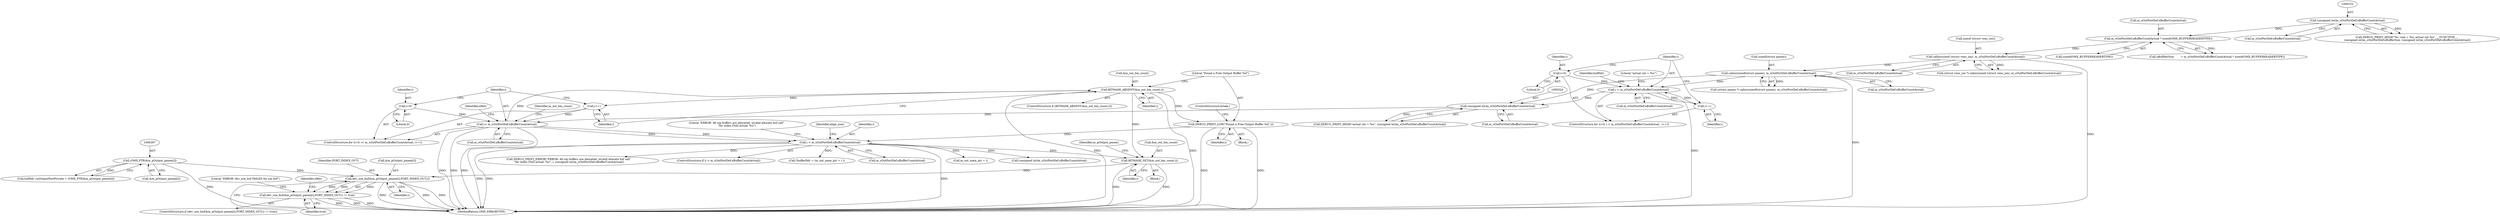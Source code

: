 digraph "0_Android_7558d03e6498e970b761aa44fff6b2c659202d95_0@array" {
"1000594" [label="(Call,dev_use_buf(&m_pOutput_pmem[i],PORT_INDEX_OUT,i))"];
"1000266" [label="(Call,(OMX_PTR)&m_pOutput_pmem[i])"];
"1000588" [label="(Call,BITMASK_SET(&m_out_bm_count,i))"];
"1000341" [label="(Call,BITMASK_ABSENT(&m_out_bm_count,i))"];
"1000332" [label="(Call,i< m_sOutPortDef.nBufferCountActual)"];
"1000337" [label="(Call,i++)"];
"1000329" [label="(Call,i=0)"];
"1000323" [label="(Call,(unsigned int)m_sOutPortDef.nBufferCountActual)"];
"1000221" [label="(Call,i < m_sOutPortDef.nBufferCountActual)"];
"1000226" [label="(Call,i++)"];
"1000218" [label="(Call,i=0)"];
"1000194" [label="(Call,calloc(sizeof(struct pmem), m_sOutPortDef.nBufferCountActual))"];
"1000175" [label="(Call,calloc(sizeof (struct venc_ion), m_sOutPortDef.nBufferCountActual))"];
"1000158" [label="(Call,m_sOutPortDef.nBufferCountActual * sizeof(OMX_BUFFERHEADERTYPE))"];
"1000151" [label="(Call,(unsigned int)m_sOutPortDef.nBufferCountActual)"];
"1000356" [label="(Call,i < m_sOutPortDef.nBufferCountActual)"];
"1000346" [label="(Call,DEBUG_PRINT_LOW(\"Found a Free Output Buffer %d\",i))"];
"1000593" [label="(Call,dev_use_buf(&m_pOutput_pmem[i],PORT_INDEX_OUT,i) != true)"];
"1000337" [label="(Call,i++)"];
"1000334" [label="(Call,m_sOutPortDef.nBufferCountActual)"];
"1000175" [label="(Call,calloc(sizeof (struct venc_ion), m_sOutPortDef.nBufferCountActual))"];
"1000226" [label="(Call,i++)"];
"1000609" [label="(Call,DEBUG_PRINT_ERROR(\"ERROR: All o/p buffers are allocated, invalid allocate buf call\"\n \"for index [%d] actual: %u\", i, (unsigned int)m_sOutPortDef.nBufferCountActual))"];
"1000344" [label="(Identifier,i)"];
"1000321" [label="(Call,DEBUG_PRINT_HIGH(\"actual cnt = %u\", (unsigned int)m_sOutPortDef.nBufferCountActual))"];
"1000195" [label="(Call,sizeof(struct pmem))"];
"1000618" [label="(Identifier,eRet)"];
"1000162" [label="(Call,sizeof(OMX_BUFFERHEADERTYPE))"];
"1000363" [label="(Identifier,align_size)"];
"1000268" [label="(Call,&m_pOutput_pmem[i])"];
"1000323" [label="(Call,(unsigned int)m_sOutPortDef.nBufferCountActual)"];
"1000330" [label="(Identifier,i)"];
"1000588" [label="(Call,BITMASK_SET(&m_out_bm_count,i))"];
"1000156" [label="(Call,nBufHdrSize        = m_sOutPortDef.nBufferCountActual * sizeof(OMX_BUFFERHEADERTYPE))"];
"1000153" [label="(Call,m_sOutPortDef.nBufferCountActual)"];
"1000348" [label="(Identifier,i)"];
"1000227" [label="(Identifier,i)"];
"1000173" [label="(Call,(struct venc_ion *) calloc(sizeof (struct venc_ion), m_sOutPortDef.nBufferCountActual))"];
"1000325" [label="(Call,m_sOutPortDef.nBufferCountActual)"];
"1000332" [label="(Call,i< m_sOutPortDef.nBufferCountActual)"];
"1000346" [label="(Call,DEBUG_PRINT_LOW(\"Found a Free Output Buffer %d\",i))"];
"1000176" [label="(Call,sizeof (struct venc_ion))"];
"1000266" [label="(Call,(OMX_PTR)&m_pOutput_pmem[i])"];
"1000619" [label="(MethodReturn,OMX_ERRORTYPE)"];
"1000591" [label="(Identifier,i)"];
"1000223" [label="(Call,m_sOutPortDef.nBufferCountActual)"];
"1000151" [label="(Call,(unsigned int)m_sOutPortDef.nBufferCountActual)"];
"1000192" [label="(Call,(struct pmem *) calloc(sizeof(struct pmem), m_sOutPortDef.nBufferCountActual))"];
"1000219" [label="(Identifier,i)"];
"1000347" [label="(Literal,\"Found a Free Output Buffer %d\")"];
"1000349" [label="(ControlStructure,break;)"];
"1000355" [label="(ControlStructure,if (i < m_sOutPortDef.nBufferCountActual))"];
"1000356" [label="(Call,i < m_sOutPortDef.nBufferCountActual)"];
"1000357" [label="(Identifier,i)"];
"1000331" [label="(Literal,0)"];
"1000222" [label="(Identifier,i)"];
"1000597" [label="(Identifier,m_pOutput_pmem)"];
"1000601" [label="(Identifier,true)"];
"1000221" [label="(Call,i < m_sOutPortDef.nBufferCountActual)"];
"1000197" [label="(Call,m_sOutPortDef.nBufferCountActual)"];
"1000340" [label="(ControlStructure,if (BITMASK_ABSENT(&m_out_bm_count,i)))"];
"1000342" [label="(Call,&m_out_bm_count)"];
"1000589" [label="(Call,&m_out_bm_count)"];
"1000220" [label="(Literal,0)"];
"1000564" [label="(Call,*bufferHdr = (m_out_mem_ptr + i ))"];
"1000567" [label="(Call,m_out_mem_ptr + i)"];
"1000345" [label="(Block,)"];
"1000341" [label="(Call,BITMASK_ABSENT(&m_out_bm_count,i))"];
"1000333" [label="(Identifier,i)"];
"1000178" [label="(Call,m_sOutPortDef.nBufferCountActual)"];
"1000329" [label="(Call,i=0)"];
"1000231" [label="(Identifier,bufHdr)"];
"1000158" [label="(Call,m_sOutPortDef.nBufferCountActual * sizeof(OMX_BUFFERHEADERTYPE))"];
"1000604" [label="(Literal,\"ERROR: dev_use_buf FAILED for o/p buf\")"];
"1000328" [label="(ControlStructure,for (i=0; i< m_sOutPortDef.nBufferCountActual; i++))"];
"1000610" [label="(Literal,\"ERROR: All o/p buffers are allocated, invalid allocate buf call\"\n \"for index [%d] actual: %u\")"];
"1000593" [label="(Call,dev_use_buf(&m_pOutput_pmem[i],PORT_INDEX_OUT,i) != true)"];
"1000217" [label="(ControlStructure,for (i=0; i < m_sOutPortDef.nBufferCountActual ; i++))"];
"1000322" [label="(Literal,\"actual cnt = %u\")"];
"1000592" [label="(ControlStructure,if (dev_use_buf(&m_pOutput_pmem[i],PORT_INDEX_OUT,i) != true))"];
"1000352" [label="(Identifier,eRet)"];
"1000599" [label="(Identifier,PORT_INDEX_OUT)"];
"1000159" [label="(Call,m_sOutPortDef.nBufferCountActual)"];
"1000143" [label="(Call,DEBUG_PRINT_HIGH(\"%s: size = %u, actual cnt %u\", __FUNCTION__,\n (unsigned int)m_sOutPortDef.nBufferSize, (unsigned int)m_sOutPortDef.nBufferCountActual))"];
"1000338" [label="(Identifier,i)"];
"1000343" [label="(Identifier,m_out_bm_count)"];
"1000612" [label="(Call,(unsigned int)m_sOutPortDef.nBufferCountActual)"];
"1000218" [label="(Call,i=0)"];
"1000361" [label="(Block,)"];
"1000600" [label="(Identifier,i)"];
"1000194" [label="(Call,calloc(sizeof(struct pmem), m_sOutPortDef.nBufferCountActual))"];
"1000594" [label="(Call,dev_use_buf(&m_pOutput_pmem[i],PORT_INDEX_OUT,i))"];
"1000262" [label="(Call,bufHdr->pOutputPortPrivate = (OMX_PTR)&m_pOutput_pmem[i])"];
"1000358" [label="(Call,m_sOutPortDef.nBufferCountActual)"];
"1000595" [label="(Call,&m_pOutput_pmem[i])"];
"1000594" -> "1000593"  [label="AST: "];
"1000594" -> "1000600"  [label="CFG: "];
"1000595" -> "1000594"  [label="AST: "];
"1000599" -> "1000594"  [label="AST: "];
"1000600" -> "1000594"  [label="AST: "];
"1000601" -> "1000594"  [label="CFG: "];
"1000594" -> "1000619"  [label="DDG: "];
"1000594" -> "1000619"  [label="DDG: "];
"1000594" -> "1000619"  [label="DDG: "];
"1000594" -> "1000593"  [label="DDG: "];
"1000594" -> "1000593"  [label="DDG: "];
"1000594" -> "1000593"  [label="DDG: "];
"1000266" -> "1000594"  [label="DDG: "];
"1000588" -> "1000594"  [label="DDG: "];
"1000266" -> "1000262"  [label="AST: "];
"1000266" -> "1000268"  [label="CFG: "];
"1000267" -> "1000266"  [label="AST: "];
"1000268" -> "1000266"  [label="AST: "];
"1000262" -> "1000266"  [label="CFG: "];
"1000266" -> "1000619"  [label="DDG: "];
"1000266" -> "1000262"  [label="DDG: "];
"1000588" -> "1000361"  [label="AST: "];
"1000588" -> "1000591"  [label="CFG: "];
"1000589" -> "1000588"  [label="AST: "];
"1000591" -> "1000588"  [label="AST: "];
"1000597" -> "1000588"  [label="CFG: "];
"1000588" -> "1000619"  [label="DDG: "];
"1000588" -> "1000619"  [label="DDG: "];
"1000341" -> "1000588"  [label="DDG: "];
"1000356" -> "1000588"  [label="DDG: "];
"1000341" -> "1000340"  [label="AST: "];
"1000341" -> "1000344"  [label="CFG: "];
"1000342" -> "1000341"  [label="AST: "];
"1000344" -> "1000341"  [label="AST: "];
"1000347" -> "1000341"  [label="CFG: "];
"1000338" -> "1000341"  [label="CFG: "];
"1000341" -> "1000619"  [label="DDG: "];
"1000341" -> "1000619"  [label="DDG: "];
"1000341" -> "1000337"  [label="DDG: "];
"1000332" -> "1000341"  [label="DDG: "];
"1000341" -> "1000346"  [label="DDG: "];
"1000332" -> "1000328"  [label="AST: "];
"1000332" -> "1000334"  [label="CFG: "];
"1000333" -> "1000332"  [label="AST: "];
"1000334" -> "1000332"  [label="AST: "];
"1000343" -> "1000332"  [label="CFG: "];
"1000352" -> "1000332"  [label="CFG: "];
"1000332" -> "1000619"  [label="DDG: "];
"1000332" -> "1000619"  [label="DDG: "];
"1000332" -> "1000619"  [label="DDG: "];
"1000337" -> "1000332"  [label="DDG: "];
"1000329" -> "1000332"  [label="DDG: "];
"1000323" -> "1000332"  [label="DDG: "];
"1000332" -> "1000356"  [label="DDG: "];
"1000332" -> "1000356"  [label="DDG: "];
"1000337" -> "1000328"  [label="AST: "];
"1000337" -> "1000338"  [label="CFG: "];
"1000338" -> "1000337"  [label="AST: "];
"1000333" -> "1000337"  [label="CFG: "];
"1000329" -> "1000328"  [label="AST: "];
"1000329" -> "1000331"  [label="CFG: "];
"1000330" -> "1000329"  [label="AST: "];
"1000331" -> "1000329"  [label="AST: "];
"1000333" -> "1000329"  [label="CFG: "];
"1000323" -> "1000321"  [label="AST: "];
"1000323" -> "1000325"  [label="CFG: "];
"1000324" -> "1000323"  [label="AST: "];
"1000325" -> "1000323"  [label="AST: "];
"1000321" -> "1000323"  [label="CFG: "];
"1000323" -> "1000321"  [label="DDG: "];
"1000221" -> "1000323"  [label="DDG: "];
"1000194" -> "1000323"  [label="DDG: "];
"1000221" -> "1000217"  [label="AST: "];
"1000221" -> "1000223"  [label="CFG: "];
"1000222" -> "1000221"  [label="AST: "];
"1000223" -> "1000221"  [label="AST: "];
"1000231" -> "1000221"  [label="CFG: "];
"1000322" -> "1000221"  [label="CFG: "];
"1000221" -> "1000619"  [label="DDG: "];
"1000226" -> "1000221"  [label="DDG: "];
"1000218" -> "1000221"  [label="DDG: "];
"1000194" -> "1000221"  [label="DDG: "];
"1000221" -> "1000226"  [label="DDG: "];
"1000226" -> "1000217"  [label="AST: "];
"1000226" -> "1000227"  [label="CFG: "];
"1000227" -> "1000226"  [label="AST: "];
"1000222" -> "1000226"  [label="CFG: "];
"1000218" -> "1000217"  [label="AST: "];
"1000218" -> "1000220"  [label="CFG: "];
"1000219" -> "1000218"  [label="AST: "];
"1000220" -> "1000218"  [label="AST: "];
"1000222" -> "1000218"  [label="CFG: "];
"1000194" -> "1000192"  [label="AST: "];
"1000194" -> "1000197"  [label="CFG: "];
"1000195" -> "1000194"  [label="AST: "];
"1000197" -> "1000194"  [label="AST: "];
"1000192" -> "1000194"  [label="CFG: "];
"1000194" -> "1000619"  [label="DDG: "];
"1000194" -> "1000192"  [label="DDG: "];
"1000175" -> "1000194"  [label="DDG: "];
"1000175" -> "1000173"  [label="AST: "];
"1000175" -> "1000178"  [label="CFG: "];
"1000176" -> "1000175"  [label="AST: "];
"1000178" -> "1000175"  [label="AST: "];
"1000173" -> "1000175"  [label="CFG: "];
"1000175" -> "1000619"  [label="DDG: "];
"1000175" -> "1000173"  [label="DDG: "];
"1000158" -> "1000175"  [label="DDG: "];
"1000158" -> "1000156"  [label="AST: "];
"1000158" -> "1000162"  [label="CFG: "];
"1000159" -> "1000158"  [label="AST: "];
"1000162" -> "1000158"  [label="AST: "];
"1000156" -> "1000158"  [label="CFG: "];
"1000158" -> "1000156"  [label="DDG: "];
"1000151" -> "1000158"  [label="DDG: "];
"1000151" -> "1000143"  [label="AST: "];
"1000151" -> "1000153"  [label="CFG: "];
"1000152" -> "1000151"  [label="AST: "];
"1000153" -> "1000151"  [label="AST: "];
"1000143" -> "1000151"  [label="CFG: "];
"1000151" -> "1000143"  [label="DDG: "];
"1000356" -> "1000355"  [label="AST: "];
"1000356" -> "1000358"  [label="CFG: "];
"1000357" -> "1000356"  [label="AST: "];
"1000358" -> "1000356"  [label="AST: "];
"1000363" -> "1000356"  [label="CFG: "];
"1000610" -> "1000356"  [label="CFG: "];
"1000356" -> "1000619"  [label="DDG: "];
"1000356" -> "1000619"  [label="DDG: "];
"1000356" -> "1000619"  [label="DDG: "];
"1000346" -> "1000356"  [label="DDG: "];
"1000356" -> "1000564"  [label="DDG: "];
"1000356" -> "1000567"  [label="DDG: "];
"1000356" -> "1000609"  [label="DDG: "];
"1000356" -> "1000612"  [label="DDG: "];
"1000346" -> "1000345"  [label="AST: "];
"1000346" -> "1000348"  [label="CFG: "];
"1000347" -> "1000346"  [label="AST: "];
"1000348" -> "1000346"  [label="AST: "];
"1000349" -> "1000346"  [label="CFG: "];
"1000346" -> "1000619"  [label="DDG: "];
"1000346" -> "1000619"  [label="DDG: "];
"1000593" -> "1000592"  [label="AST: "];
"1000593" -> "1000601"  [label="CFG: "];
"1000601" -> "1000593"  [label="AST: "];
"1000604" -> "1000593"  [label="CFG: "];
"1000618" -> "1000593"  [label="CFG: "];
"1000593" -> "1000619"  [label="DDG: "];
"1000593" -> "1000619"  [label="DDG: "];
"1000593" -> "1000619"  [label="DDG: "];
}
